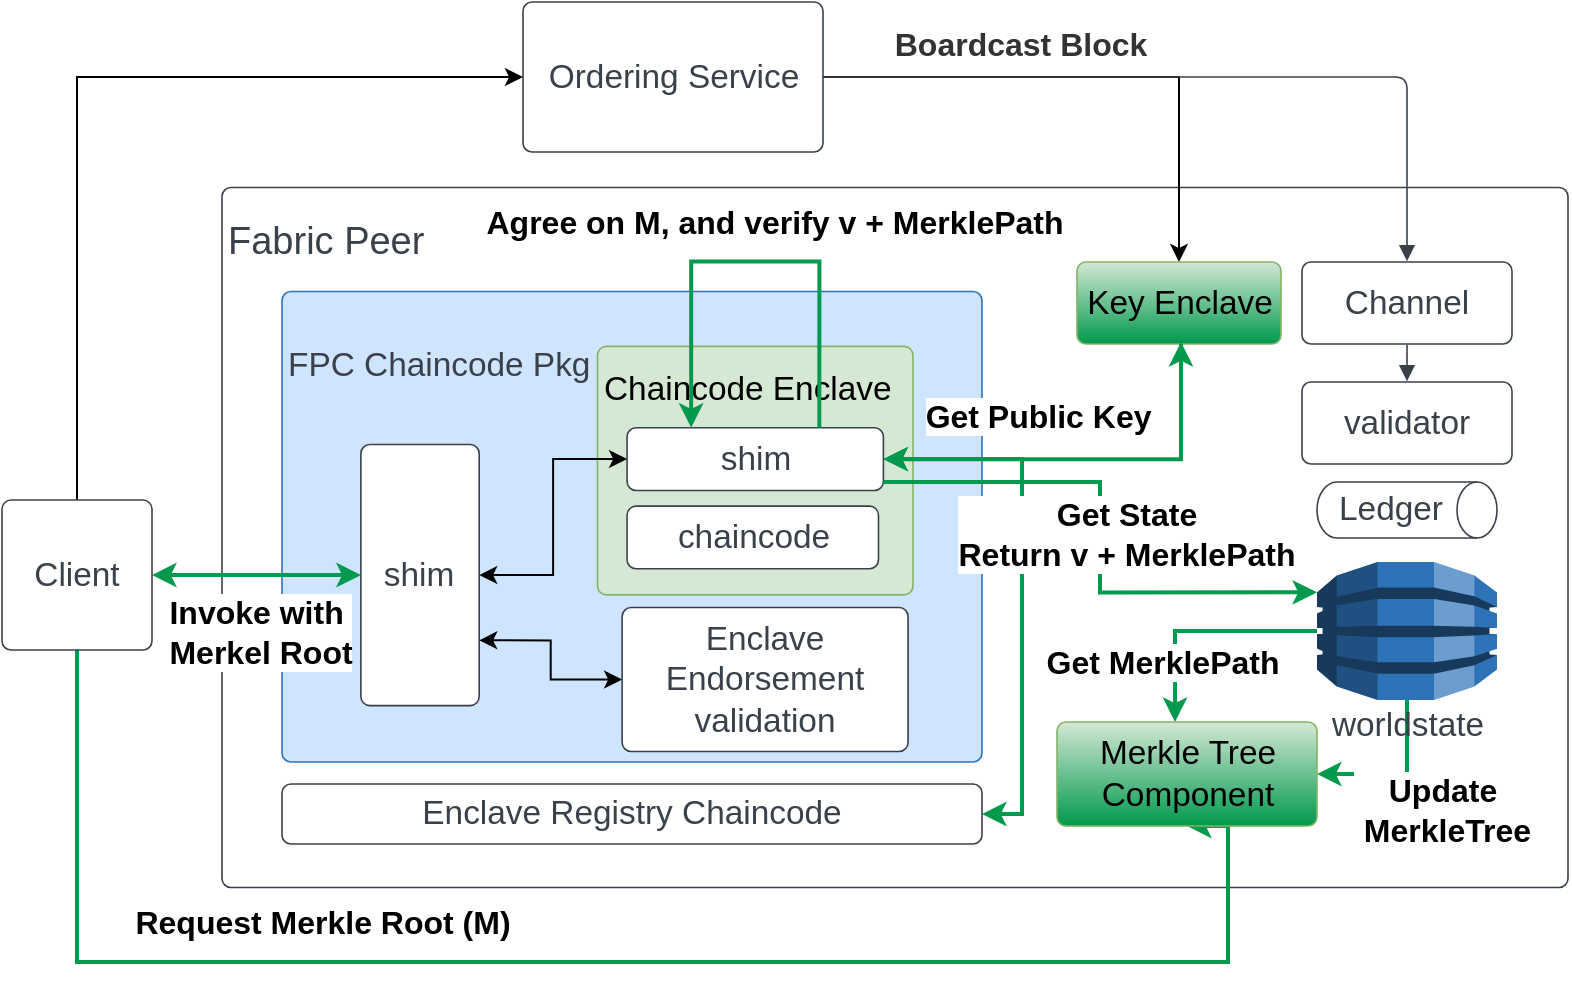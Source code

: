 <mxfile version="23.1.7" type="github">
  <diagram name="Page-1" id="ytsnkdMpD4JHJz4nEYuC">
    <mxGraphModel dx="1194" dy="797" grid="1" gridSize="10" guides="1" tooltips="1" connect="1" arrows="1" fold="1" page="1" pageScale="1" pageWidth="850" pageHeight="1100" math="0" shadow="0">
      <root>
        <mxCell id="0" />
        <mxCell id="1" parent="0" />
        <mxCell id="tbP1JejfTtedmxKy0wD8-43" value="&lt;div style=&quot;text-align: left; font-size: 19px;&quot;&gt;&lt;span style=&quot;background-color: initial;&quot;&gt;&lt;font style=&quot;font-size: 19px;&quot;&gt;Fabric Peer&lt;/font&gt;&lt;/span&gt;&lt;/div&gt;&lt;font style=&quot;font-size: 19px;&quot;&gt;&lt;br&gt;&lt;br&gt;&lt;br&gt;&lt;br&gt;&lt;br&gt;&lt;br&gt;&lt;br&gt;&lt;br&gt;&lt;br&gt;&lt;br&gt;&lt;br&gt;&lt;br&gt;&lt;br&gt;&lt;/font&gt;" style="html=1;overflow=block;blockSpacing=1;whiteSpace=wrap;fontSize=16.7;fontColor=#3a414a;spacing=3.8;strokeColor=#3a414a;strokeOpacity=100;rounded=1;absoluteArcSize=1;arcSize=9;strokeWidth=0.8;lucidId=cE2TcnImbqJd;" parent="1" vertex="1">
          <mxGeometry x="130" y="122.73" width="673" height="350" as="geometry" />
        </mxCell>
        <mxCell id="tbP1JejfTtedmxKy0wD8-56" style="edgeStyle=orthogonalEdgeStyle;rounded=0;orthogonalLoop=1;jettySize=auto;html=1;entryX=0.5;entryY=1;entryDx=0;entryDy=0;strokeColor=#00994D;strokeWidth=2;" parent="1" source="tbP1JejfTtedmxKy0wD8-1" target="tbP1JejfTtedmxKy0wD8-39" edge="1">
          <mxGeometry relative="1" as="geometry">
            <Array as="points">
              <mxPoint x="58" y="510" />
              <mxPoint x="633" y="510" />
            </Array>
          </mxGeometry>
        </mxCell>
        <mxCell id="tbP1JejfTtedmxKy0wD8-57" value="&lt;b&gt;&lt;font style=&quot;font-size: 16px;&quot;&gt;Request Merkle Root (M)&lt;/font&gt;&lt;/b&gt;" style="edgeLabel;html=1;align=center;verticalAlign=middle;resizable=0;points=[];" parent="tbP1JejfTtedmxKy0wD8-56" vertex="1" connectable="0">
          <mxGeometry x="-0.588" y="1" relative="1" as="geometry">
            <mxPoint x="109" y="-19" as="offset" />
          </mxGeometry>
        </mxCell>
        <mxCell id="-o9KYWqZdvnooTlNlLoy-1" style="edgeStyle=orthogonalEdgeStyle;rounded=0;orthogonalLoop=1;jettySize=auto;html=1;entryX=0;entryY=0.5;entryDx=0;entryDy=0;" parent="1" source="tbP1JejfTtedmxKy0wD8-1" target="tbP1JejfTtedmxKy0wD8-2" edge="1">
          <mxGeometry relative="1" as="geometry">
            <Array as="points">
              <mxPoint x="57" y="68" />
            </Array>
          </mxGeometry>
        </mxCell>
        <mxCell id="tbP1JejfTtedmxKy0wD8-1" value="Client" style="html=1;overflow=block;blockSpacing=1;whiteSpace=wrap;fontSize=16.7;fontColor=#3a414a;spacing=3.8;strokeColor=#3a414a;strokeOpacity=100;rounded=1;absoluteArcSize=1;arcSize=9;strokeWidth=0.8;lucidId=cE2TcnImbqJd;" parent="1" vertex="1">
          <mxGeometry x="20" y="279.03" width="75" height="75" as="geometry" />
        </mxCell>
        <mxCell id="ah2vyBuOMGyflsALTaDJ-4" style="edgeStyle=orthogonalEdgeStyle;rounded=0;orthogonalLoop=1;jettySize=auto;html=1;entryX=0.5;entryY=0;entryDx=0;entryDy=0;" parent="1" source="tbP1JejfTtedmxKy0wD8-2" target="ah2vyBuOMGyflsALTaDJ-1" edge="1">
          <mxGeometry relative="1" as="geometry" />
        </mxCell>
        <mxCell id="tbP1JejfTtedmxKy0wD8-2" value="Ordering Service" style="html=1;overflow=block;blockSpacing=1;whiteSpace=wrap;fontSize=16.7;fontColor=#3a414a;spacing=3.8;strokeColor=#3a414a;strokeOpacity=100;rounded=1;absoluteArcSize=1;arcSize=9;strokeWidth=0.8;lucidId=cE2T7upM-5wP;" parent="1" vertex="1">
          <mxGeometry x="280.5" y="30" width="150" height="75" as="geometry" />
        </mxCell>
        <mxCell id="tbP1JejfTtedmxKy0wD8-5" value="" style="html=1;jettySize=18;whiteSpace=wrap;fontSize=13;strokeColor=#3a414a;strokeOpacity=100;strokeWidth=0.8;rounded=1;arcSize=12;edgeStyle=orthogonalEdgeStyle;startArrow=none;endArrow=block;endFill=1;exitX=1.002;exitY=0.5;exitPerimeter=0;entryX=0.5;entryY=-0.009;entryPerimeter=0;lucidId=cE2TTOuiVxtX;" parent="1" source="tbP1JejfTtedmxKy0wD8-2" target="tbP1JejfTtedmxKy0wD8-25" edge="1">
          <mxGeometry width="100" height="100" relative="1" as="geometry">
            <Array as="points" />
          </mxGeometry>
        </mxCell>
        <mxCell id="tbP1JejfTtedmxKy0wD8-6" value="&lt;font style=&quot;font-size: 16px;&quot;&gt;Boardcast Block&lt;/font&gt;" style="text;html=1;resizable=0;labelBackgroundColor=default;align=center;verticalAlign=middle;fontStyle=1;fontColor=#333333;fontSize=13.3;" parent="tbP1JejfTtedmxKy0wD8-5" vertex="1">
          <mxGeometry x="-0.479" relative="1" as="geometry">
            <mxPoint x="-2" y="-17" as="offset" />
          </mxGeometry>
        </mxCell>
        <mxCell id="tbP1JejfTtedmxKy0wD8-10" value="" style="html=1;jettySize=18;whiteSpace=wrap;fontSize=13;strokeColor=#3a414a;strokeOpacity=100;strokeWidth=0.8;rounded=1;arcSize=12;edgeStyle=orthogonalEdgeStyle;startArrow=none;endArrow=block;endFill=1;exitX=0.5;exitY=1.009;exitPerimeter=0;entryX=0.5;entryY=-0.009;entryPerimeter=0;lucidId=.cRUCi.LfDTX;" parent="1" source="tbP1JejfTtedmxKy0wD8-25" target="tbP1JejfTtedmxKy0wD8-14" edge="1">
          <mxGeometry width="100" height="100" relative="1" as="geometry">
            <Array as="points" />
          </mxGeometry>
        </mxCell>
        <mxCell id="tbP1JejfTtedmxKy0wD8-25" value="Channel" style="html=1;overflow=block;blockSpacing=1;whiteSpace=wrap;fontSize=16.7;fontColor=#3a414a;spacing=3.8;strokeColor=#3a414a;strokeOpacity=100;rounded=1;absoluteArcSize=1;arcSize=9;strokeWidth=0.8;lucidId=cE2Tuvb.r3W8;" parent="1" vertex="1">
          <mxGeometry x="670" y="160" width="105" height="41" as="geometry" />
        </mxCell>
        <mxCell id="tbP1JejfTtedmxKy0wD8-54" style="edgeStyle=orthogonalEdgeStyle;rounded=0;orthogonalLoop=1;jettySize=auto;html=1;entryX=0.454;entryY=0;entryDx=0;entryDy=0;entryPerimeter=0;exitX=0;exitY=0.5;exitDx=0;exitDy=0;exitPerimeter=0;strokeWidth=2;strokeColor=#00994D;" parent="1" source="tbP1JejfTtedmxKy0wD8-12" target="tbP1JejfTtedmxKy0wD8-39" edge="1">
          <mxGeometry relative="1" as="geometry">
            <mxPoint x="676" y="360" as="sourcePoint" />
          </mxGeometry>
        </mxCell>
        <mxCell id="tbP1JejfTtedmxKy0wD8-55" value="&lt;b&gt;&lt;font style=&quot;font-size: 16px;&quot;&gt;Get MerklePath&lt;/font&gt;&lt;/b&gt;" style="edgeLabel;html=1;align=center;verticalAlign=middle;resizable=0;points=[];" parent="tbP1JejfTtedmxKy0wD8-54" vertex="1" connectable="0">
          <mxGeometry x="0.399" relative="1" as="geometry">
            <mxPoint x="-7" y="5" as="offset" />
          </mxGeometry>
        </mxCell>
        <mxCell id="tbP1JejfTtedmxKy0wD8-69" style="edgeStyle=orthogonalEdgeStyle;rounded=0;orthogonalLoop=1;jettySize=auto;html=1;entryX=1;entryY=0.5;entryDx=0;entryDy=0;strokeWidth=2;strokeColor=#00994D;" parent="1" source="tbP1JejfTtedmxKy0wD8-12" target="tbP1JejfTtedmxKy0wD8-39" edge="1">
          <mxGeometry relative="1" as="geometry" />
        </mxCell>
        <mxCell id="tbP1JejfTtedmxKy0wD8-70" value="&lt;b&gt;&lt;font style=&quot;font-size: 16px;&quot;&gt;Update&lt;br&gt;&amp;nbsp;MerkleTree&lt;/font&gt;&lt;/b&gt;" style="edgeLabel;html=1;align=center;verticalAlign=middle;resizable=0;points=[];" parent="tbP1JejfTtedmxKy0wD8-69" vertex="1" connectable="0">
          <mxGeometry x="-0.098" relative="1" as="geometry">
            <mxPoint x="17" y="18" as="offset" />
          </mxGeometry>
        </mxCell>
        <mxCell id="tbP1JejfTtedmxKy0wD8-12" value="worldstate" style="html=1;overflow=block;blockSpacing=1;whiteSpace=wrap;shape=mxgraph.aws3.dynamo_db;labelPosition=center;verticalLabelPosition=bottom;align=center;verticalAlign=top;pointerEvents=1;fontSize=16.7;fontColor=#3a414a;spacing=3.8;strokeColor=#3a414a;strokeOpacity=100;rounded=1;absoluteArcSize=1;arcSize=9;fillColor=#2e73b8;strokeWidth=0.8;lucidId=cE2T~fHr0tdE;" parent="1" vertex="1">
          <mxGeometry x="677.5" y="310" width="90" height="69" as="geometry" />
        </mxCell>
        <mxCell id="tbP1JejfTtedmxKy0wD8-13" value="Ledger" style="html=1;overflow=block;blockSpacing=1;whiteSpace=wrap;shape=cylinder3;direction=south;size=10;anchorPointDirection=0;boundedLbl=1;fontSize=16.7;fontColor=#3a414a;spacing=3.8;strokeColor=#3a414a;strokeOpacity=100;rounded=1;absoluteArcSize=1;arcSize=9;strokeWidth=0.8;lucidId=cE2TJ~xX5vwF;" parent="1" vertex="1">
          <mxGeometry x="677.5" y="270" width="90" height="28" as="geometry" />
        </mxCell>
        <mxCell id="tbP1JejfTtedmxKy0wD8-14" value="validator" style="html=1;overflow=block;blockSpacing=1;whiteSpace=wrap;fontSize=16.7;fontColor=#3a414a;spacing=3.8;strokeColor=#3a414a;strokeOpacity=100;rounded=1;absoluteArcSize=1;arcSize=9;strokeWidth=0.8;lucidId=tcRUu2L1BEtK;" parent="1" vertex="1">
          <mxGeometry x="670" y="220" width="105" height="41" as="geometry" />
        </mxCell>
        <mxCell id="tbP1JejfTtedmxKy0wD8-38" value="Enclave Registry Chaincode" style="html=1;overflow=block;blockSpacing=1;whiteSpace=wrap;fontSize=16.7;fontColor=#3a414a;spacing=3.8;strokeColor=#3a414a;strokeOpacity=100;rounded=1;absoluteArcSize=1;arcSize=9;strokeWidth=0.8;lucidId=tcRUu2L1BEtK;" parent="1" vertex="1">
          <mxGeometry x="160" y="421" width="350" height="30" as="geometry" />
        </mxCell>
        <mxCell id="tbP1JejfTtedmxKy0wD8-39" value="Merkle Tree Component" style="html=1;overflow=block;blockSpacing=1;whiteSpace=wrap;fontSize=16.7;spacing=3.8;strokeColor=#82b366;strokeOpacity=100;rounded=1;absoluteArcSize=1;arcSize=9;strokeWidth=0.8;lucidId=tcRUu2L1BEtK;fillColor=#d5e8d4;gradientColor=#00994D;" parent="1" vertex="1">
          <mxGeometry x="547.5" y="390" width="130" height="52" as="geometry" />
        </mxCell>
        <mxCell id="tbP1JejfTtedmxKy0wD8-46" value="" style="group" parent="1" vertex="1" connectable="0">
          <mxGeometry x="160" y="174.75" width="350" height="235.25" as="geometry" />
        </mxCell>
        <mxCell id="tbP1JejfTtedmxKy0wD8-3" value="FPC Chaincode Pkg&lt;br&gt;&lt;br&gt;&lt;br&gt;&lt;br&gt;&lt;br&gt;&lt;br&gt;&lt;br&gt;&lt;br&gt;&lt;br&gt;" style="html=1;overflow=block;blockSpacing=1;whiteSpace=wrap;fontSize=16.7;fontColor=#3a414a;spacing=3.8;strokeColor=#2e73b8;strokeOpacity=100;fillOpacity=100;rounded=1;absoluteArcSize=1;arcSize=9;fillColor=#cfe4ff;strokeWidth=0.8;lucidId=cE2Tn4evAp3L;align=left;" parent="tbP1JejfTtedmxKy0wD8-46" vertex="1">
          <mxGeometry width="350" height="235.25" as="geometry" />
        </mxCell>
        <mxCell id="tbP1JejfTtedmxKy0wD8-48" style="edgeStyle=orthogonalEdgeStyle;rounded=0;orthogonalLoop=1;jettySize=auto;html=1;exitX=0;exitY=0.5;exitDx=0;exitDy=0;entryX=1;entryY=0.75;entryDx=0;entryDy=0;startArrow=classic;startFill=1;" parent="tbP1JejfTtedmxKy0wD8-46" source="tbP1JejfTtedmxKy0wD8-40" target="tbP1JejfTtedmxKy0wD8-41" edge="1">
          <mxGeometry relative="1" as="geometry" />
        </mxCell>
        <mxCell id="tbP1JejfTtedmxKy0wD8-40" value="Enclave Endorsement validation" style="html=1;overflow=block;blockSpacing=1;whiteSpace=wrap;fontSize=16.7;fontColor=#3a414a;spacing=3.8;strokeColor=#3a414a;strokeOpacity=100;rounded=1;absoluteArcSize=1;arcSize=9;strokeWidth=0.8;lucidId=lgRUx1K73TkX;" parent="tbP1JejfTtedmxKy0wD8-46" vertex="1">
          <mxGeometry x="170.07" y="157.965" width="142.958" height="72.063" as="geometry" />
        </mxCell>
        <mxCell id="tbP1JejfTtedmxKy0wD8-41" value="shim" style="html=1;overflow=block;blockSpacing=1;whiteSpace=wrap;fontSize=16.7;fontColor=#3a414a;spacing=3.8;strokeColor=#3a414a;strokeOpacity=100;rounded=1;absoluteArcSize=1;arcSize=9;strokeWidth=0.8;lucidId=cE2T0NZ7hYbh;" parent="tbP1JejfTtedmxKy0wD8-46" vertex="1">
          <mxGeometry x="39.437" y="76.502" width="59.155" height="130.549" as="geometry" />
        </mxCell>
        <mxCell id="tbP1JejfTtedmxKy0wD8-42" value="Chaincode Enclave&lt;br&gt;&lt;br&gt;&lt;br&gt;&lt;br&gt;&lt;br&gt;" style="html=1;overflow=block;blockSpacing=1;whiteSpace=wrap;fontSize=16.7;spacing=3.8;strokeColor=#82b366;strokeOpacity=100;rounded=1;absoluteArcSize=1;arcSize=9;strokeWidth=0.8;lucidId=cE2T0NZ7hYbh;align=left;fillColor=#d5e8d4;" parent="tbP1JejfTtedmxKy0wD8-46" vertex="1">
          <mxGeometry x="157.746" y="27.415" width="157.746" height="124.283" as="geometry" />
        </mxCell>
        <mxCell id="tbP1JejfTtedmxKy0wD8-47" style="edgeStyle=orthogonalEdgeStyle;rounded=0;orthogonalLoop=1;jettySize=auto;html=1;entryX=1;entryY=0.5;entryDx=0;entryDy=0;startArrow=classic;startFill=1;" parent="tbP1JejfTtedmxKy0wD8-46" source="tbP1JejfTtedmxKy0wD8-44" target="tbP1JejfTtedmxKy0wD8-41" edge="1">
          <mxGeometry relative="1" as="geometry" />
        </mxCell>
        <mxCell id="tbP1JejfTtedmxKy0wD8-44" value="shim" style="html=1;overflow=block;blockSpacing=1;whiteSpace=wrap;fontSize=16.7;fontColor=#3a414a;spacing=3.8;strokeColor=#3a414a;strokeOpacity=100;rounded=1;absoluteArcSize=1;arcSize=9;strokeWidth=0.8;lucidId=cE2TcnImbqJd;" parent="tbP1JejfTtedmxKy0wD8-46" vertex="1">
          <mxGeometry x="172.535" y="68.147" width="128.169" height="31.332" as="geometry" />
        </mxCell>
        <mxCell id="tbP1JejfTtedmxKy0wD8-45" value="chaincode" style="html=1;overflow=block;blockSpacing=1;whiteSpace=wrap;fontSize=16.7;fontColor=#3a414a;spacing=3.8;strokeColor=#3a414a;strokeOpacity=100;rounded=1;absoluteArcSize=1;arcSize=9;strokeWidth=0.8;lucidId=cE2T0NZ7hYbh;" parent="tbP1JejfTtedmxKy0wD8-46" vertex="1">
          <mxGeometry x="172.535" y="107.312" width="125.704" height="31.332" as="geometry" />
        </mxCell>
        <mxCell id="tbP1JejfTtedmxKy0wD8-65" style="edgeStyle=orthogonalEdgeStyle;rounded=0;orthogonalLoop=1;jettySize=auto;html=1;exitX=0.75;exitY=0;exitDx=0;exitDy=0;entryX=0.25;entryY=0;entryDx=0;entryDy=0;strokeColor=#00994D;strokeWidth=2;" parent="tbP1JejfTtedmxKy0wD8-46" source="tbP1JejfTtedmxKy0wD8-44" target="tbP1JejfTtedmxKy0wD8-44" edge="1">
          <mxGeometry relative="1" as="geometry">
            <Array as="points">
              <mxPoint x="269" y="-15" />
              <mxPoint x="205" y="-15" />
            </Array>
          </mxGeometry>
        </mxCell>
        <mxCell id="tbP1JejfTtedmxKy0wD8-66" value="&lt;b&gt;&lt;font style=&quot;font-size: 16px;&quot;&gt;Agree on M, and verify v + MerklePath&lt;/font&gt;&lt;/b&gt;" style="edgeLabel;html=1;align=center;verticalAlign=middle;resizable=0;points=[];" parent="tbP1JejfTtedmxKy0wD8-65" vertex="1" connectable="0">
          <mxGeometry x="-0.075" y="1" relative="1" as="geometry">
            <mxPoint y="-21" as="offset" />
          </mxGeometry>
        </mxCell>
        <mxCell id="tbP1JejfTtedmxKy0wD8-50" style="edgeStyle=orthogonalEdgeStyle;rounded=0;orthogonalLoop=1;jettySize=auto;html=1;startArrow=classic;startFill=1;entryX=1;entryY=0.5;entryDx=0;entryDy=0;strokeWidth=2;strokeColor=#00994D;" parent="1" source="tbP1JejfTtedmxKy0wD8-44" target="tbP1JejfTtedmxKy0wD8-38" edge="1">
          <mxGeometry relative="1" as="geometry">
            <mxPoint x="460" y="530" as="targetPoint" />
            <Array as="points">
              <mxPoint x="530" y="259" />
              <mxPoint x="530" y="436" />
            </Array>
          </mxGeometry>
        </mxCell>
        <mxCell id="tbP1JejfTtedmxKy0wD8-51" value="&lt;b&gt;&lt;font style=&quot;font-size: 16px;&quot;&gt;Get Public Key&amp;nbsp;&lt;/font&gt;&lt;br&gt;&lt;/b&gt;" style="edgeLabel;html=1;align=center;verticalAlign=middle;resizable=0;points=[];" parent="tbP1JejfTtedmxKy0wD8-50" vertex="1" connectable="0">
          <mxGeometry x="-0.413" y="-1" relative="1" as="geometry">
            <mxPoint x="11" y="-31" as="offset" />
          </mxGeometry>
        </mxCell>
        <mxCell id="tbP1JejfTtedmxKy0wD8-60" style="edgeStyle=orthogonalEdgeStyle;rounded=0;orthogonalLoop=1;jettySize=auto;html=1;entryX=0;entryY=0.22;entryDx=0;entryDy=0;entryPerimeter=0;strokeColor=#00994D;strokeWidth=2;" parent="1" source="tbP1JejfTtedmxKy0wD8-44" target="tbP1JejfTtedmxKy0wD8-12" edge="1">
          <mxGeometry relative="1" as="geometry">
            <Array as="points">
              <mxPoint x="569" y="270" />
              <mxPoint x="569" y="325" />
            </Array>
          </mxGeometry>
        </mxCell>
        <mxCell id="tbP1JejfTtedmxKy0wD8-61" value="&lt;b style=&quot;font-size: 16px;&quot;&gt;Get State&lt;br&gt;Return v + MerklePath&lt;/b&gt;" style="edgeLabel;html=1;align=center;verticalAlign=middle;resizable=0;points=[];" parent="tbP1JejfTtedmxKy0wD8-60" vertex="1" connectable="0">
          <mxGeometry x="0.489" y="1" relative="1" as="geometry">
            <mxPoint x="-26" y="-28" as="offset" />
          </mxGeometry>
        </mxCell>
        <mxCell id="tbP1JejfTtedmxKy0wD8-63" style="edgeStyle=orthogonalEdgeStyle;rounded=0;orthogonalLoop=1;jettySize=auto;html=1;strokeColor=#00994D;strokeWidth=2;startArrow=classic;startFill=1;" parent="1" source="tbP1JejfTtedmxKy0wD8-1" target="tbP1JejfTtedmxKy0wD8-41" edge="1">
          <mxGeometry relative="1" as="geometry" />
        </mxCell>
        <mxCell id="tbP1JejfTtedmxKy0wD8-64" value="&lt;b&gt;&lt;font size=&quot;3&quot;&gt;Invoke with&amp;nbsp;&lt;/font&gt;&lt;br&gt;&lt;font size=&quot;3&quot;&gt;Merkel Root&lt;/font&gt;&lt;br&gt;&lt;/b&gt;" style="edgeLabel;html=1;align=center;verticalAlign=middle;resizable=0;points=[];" parent="tbP1JejfTtedmxKy0wD8-63" vertex="1" connectable="0">
          <mxGeometry x="-0.528" relative="1" as="geometry">
            <mxPoint x="29" y="28" as="offset" />
          </mxGeometry>
        </mxCell>
        <mxCell id="ah2vyBuOMGyflsALTaDJ-1" value="Key Enclave" style="html=1;overflow=block;blockSpacing=1;whiteSpace=wrap;fontSize=16.7;spacing=3.8;strokeColor=#82b366;strokeOpacity=100;rounded=1;absoluteArcSize=1;arcSize=9;strokeWidth=0.8;lucidId=tcRUu2L1BEtK;fillColor=#d5e8d4;gradientColor=#00994D;" parent="1" vertex="1">
          <mxGeometry x="557.5" y="160" width="102" height="41" as="geometry" />
        </mxCell>
        <mxCell id="ah2vyBuOMGyflsALTaDJ-6" style="edgeStyle=orthogonalEdgeStyle;rounded=0;orthogonalLoop=1;jettySize=auto;html=1;startArrow=classic;startFill=1;strokeWidth=2;strokeColor=#00994D;exitX=1;exitY=0.5;exitDx=0;exitDy=0;" parent="1" source="tbP1JejfTtedmxKy0wD8-44" edge="1">
          <mxGeometry relative="1" as="geometry">
            <mxPoint x="609.5" y="200" as="targetPoint" />
            <Array as="points">
              <mxPoint x="609.5" y="259" />
              <mxPoint x="609.5" y="201" />
            </Array>
            <mxPoint x="547.5" y="640" as="sourcePoint" />
          </mxGeometry>
        </mxCell>
      </root>
    </mxGraphModel>
  </diagram>
</mxfile>
